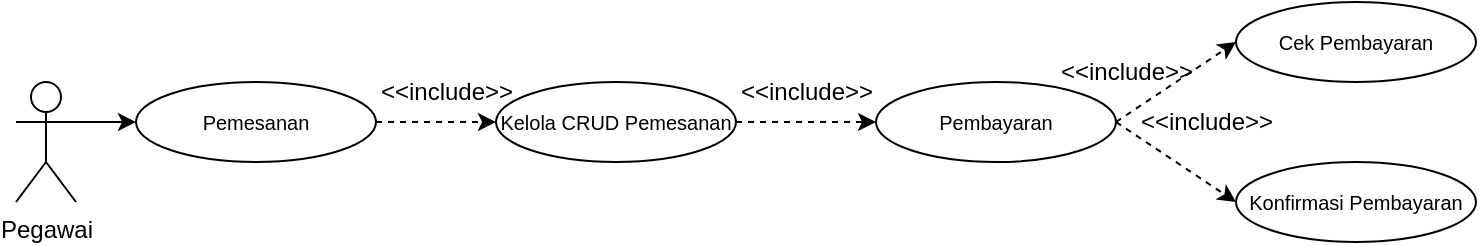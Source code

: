 <mxfile version="21.3.6" type="github">
  <diagram name="Page-1" id="XmNvGrhXyMhRQj3r0GB2">
    <mxGraphModel dx="-606" dy="156" grid="1" gridSize="10" guides="1" tooltips="1" connect="1" arrows="1" fold="1" page="1" pageScale="1" pageWidth="850" pageHeight="1100" math="0" shadow="0">
      <root>
        <mxCell id="0" />
        <mxCell id="1" parent="0" />
        <mxCell id="gzXm-2DNW7AxcOASxkk4-2" value="&lt;font style=&quot;font-size: 10px;&quot;&gt;Pembayaran&lt;/font&gt;" style="ellipse;whiteSpace=wrap;html=1;" vertex="1" parent="1">
          <mxGeometry x="1290" y="340" width="120" height="40" as="geometry" />
        </mxCell>
        <mxCell id="gzXm-2DNW7AxcOASxkk4-3" value="" style="edgeStyle=orthogonalEdgeStyle;rounded=0;orthogonalLoop=1;jettySize=auto;html=1;dashed=1;" edge="1" parent="1" source="gzXm-2DNW7AxcOASxkk4-4" target="gzXm-2DNW7AxcOASxkk4-6">
          <mxGeometry relative="1" as="geometry" />
        </mxCell>
        <mxCell id="gzXm-2DNW7AxcOASxkk4-4" value="&lt;font style=&quot;font-size: 10px;&quot;&gt;Pemesanan&lt;/font&gt;" style="ellipse;whiteSpace=wrap;html=1;" vertex="1" parent="1">
          <mxGeometry x="920" y="340" width="120" height="40" as="geometry" />
        </mxCell>
        <mxCell id="gzXm-2DNW7AxcOASxkk4-6" value="&lt;font style=&quot;font-size: 10px;&quot;&gt;Kelola CRUD Pemesanan&lt;/font&gt;" style="ellipse;whiteSpace=wrap;html=1;" vertex="1" parent="1">
          <mxGeometry x="1100" y="340" width="120" height="40" as="geometry" />
        </mxCell>
        <mxCell id="gzXm-2DNW7AxcOASxkk4-7" value="&lt;font style=&quot;font-size: 10px;&quot;&gt;Cek Pembayaran&lt;/font&gt;" style="ellipse;whiteSpace=wrap;html=1;" vertex="1" parent="1">
          <mxGeometry x="1470" y="300" width="120" height="40" as="geometry" />
        </mxCell>
        <mxCell id="gzXm-2DNW7AxcOASxkk4-8" value="&lt;font style=&quot;font-size: 10px;&quot;&gt;Konfirmasi Pembayaran&lt;/font&gt;" style="ellipse;whiteSpace=wrap;html=1;" vertex="1" parent="1">
          <mxGeometry x="1470" y="380" width="120" height="40" as="geometry" />
        </mxCell>
        <mxCell id="gzXm-2DNW7AxcOASxkk4-9" value="&amp;lt;&amp;lt;include&amp;gt;&amp;gt;" style="text;html=1;align=center;verticalAlign=middle;resizable=0;points=[];autosize=1;strokeColor=none;fillColor=none;" vertex="1" parent="1">
          <mxGeometry x="1030" y="330" width="90" height="30" as="geometry" />
        </mxCell>
        <mxCell id="gzXm-2DNW7AxcOASxkk4-11" value="&amp;lt;&amp;lt;include&amp;gt;&amp;gt;" style="text;html=1;align=center;verticalAlign=middle;resizable=0;points=[];autosize=1;strokeColor=none;fillColor=none;" vertex="1" parent="1">
          <mxGeometry x="1210" y="330" width="90" height="30" as="geometry" />
        </mxCell>
        <mxCell id="gzXm-2DNW7AxcOASxkk4-12" value="" style="endArrow=classic;html=1;rounded=0;entryX=0;entryY=0.5;entryDx=0;entryDy=0;exitX=1;exitY=0.5;exitDx=0;exitDy=0;dashed=1;" edge="1" parent="1" source="gzXm-2DNW7AxcOASxkk4-6" target="gzXm-2DNW7AxcOASxkk4-2">
          <mxGeometry width="50" height="50" relative="1" as="geometry">
            <mxPoint x="1270" y="360" as="sourcePoint" />
            <mxPoint x="1320" y="310" as="targetPoint" />
          </mxGeometry>
        </mxCell>
        <mxCell id="gzXm-2DNW7AxcOASxkk4-13" value="" style="endArrow=classic;html=1;rounded=0;entryX=0;entryY=0.5;entryDx=0;entryDy=0;exitX=1;exitY=0.5;exitDx=0;exitDy=0;dashed=1;" edge="1" parent="1" source="gzXm-2DNW7AxcOASxkk4-2" target="gzXm-2DNW7AxcOASxkk4-7">
          <mxGeometry width="50" height="50" relative="1" as="geometry">
            <mxPoint x="1450" y="360" as="sourcePoint" />
            <mxPoint x="1510" y="360" as="targetPoint" />
          </mxGeometry>
        </mxCell>
        <mxCell id="gzXm-2DNW7AxcOASxkk4-14" value="" style="endArrow=classic;html=1;rounded=0;entryX=0;entryY=0.5;entryDx=0;entryDy=0;exitX=1;exitY=0.5;exitDx=0;exitDy=0;dashed=1;" edge="1" parent="1" source="gzXm-2DNW7AxcOASxkk4-2" target="gzXm-2DNW7AxcOASxkk4-8">
          <mxGeometry width="50" height="50" relative="1" as="geometry">
            <mxPoint x="1460" y="370" as="sourcePoint" />
            <mxPoint x="1510" y="340" as="targetPoint" />
          </mxGeometry>
        </mxCell>
        <mxCell id="gzXm-2DNW7AxcOASxkk4-15" value="&amp;lt;&amp;lt;include&amp;gt;&amp;gt;" style="text;html=1;align=center;verticalAlign=middle;resizable=0;points=[];autosize=1;strokeColor=none;fillColor=none;" vertex="1" parent="1">
          <mxGeometry x="1370" y="320" width="90" height="30" as="geometry" />
        </mxCell>
        <mxCell id="gzXm-2DNW7AxcOASxkk4-16" value="&amp;lt;&amp;lt;include&amp;gt;&amp;gt;" style="text;html=1;align=center;verticalAlign=middle;resizable=0;points=[];autosize=1;strokeColor=none;fillColor=none;" vertex="1" parent="1">
          <mxGeometry x="1410" y="345" width="90" height="30" as="geometry" />
        </mxCell>
        <mxCell id="gzXm-2DNW7AxcOASxkk4-18" value="Pegawai" style="shape=umlActor;verticalLabelPosition=bottom;verticalAlign=top;html=1;outlineConnect=0;" vertex="1" parent="1">
          <mxGeometry x="860" y="340" width="30" height="60" as="geometry" />
        </mxCell>
        <mxCell id="gzXm-2DNW7AxcOASxkk4-19" value="" style="endArrow=classic;html=1;rounded=0;entryX=0;entryY=0.5;entryDx=0;entryDy=0;" edge="1" parent="1" target="gzXm-2DNW7AxcOASxkk4-4">
          <mxGeometry width="50" height="50" relative="1" as="geometry">
            <mxPoint x="890" y="360" as="sourcePoint" />
            <mxPoint x="940" y="310" as="targetPoint" />
          </mxGeometry>
        </mxCell>
      </root>
    </mxGraphModel>
  </diagram>
</mxfile>
